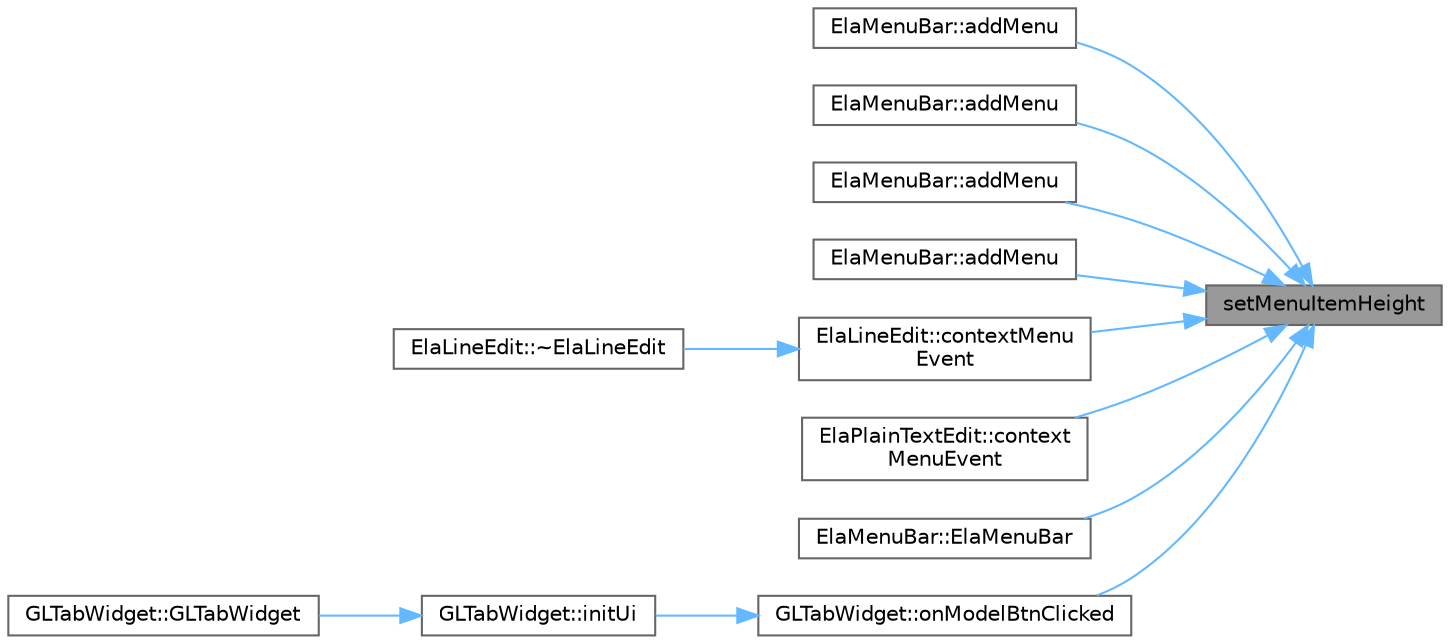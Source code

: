 digraph "setMenuItemHeight"
{
 // LATEX_PDF_SIZE
  bgcolor="transparent";
  edge [fontname=Helvetica,fontsize=10,labelfontname=Helvetica,labelfontsize=10];
  node [fontname=Helvetica,fontsize=10,shape=box,height=0.2,width=0.4];
  rankdir="RL";
  Node1 [id="Node000001",label="setMenuItemHeight",height=0.2,width=0.4,color="gray40", fillcolor="grey60", style="filled", fontcolor="black",tooltip="设置菜单项高度"];
  Node1 -> Node2 [id="edge1_Node000001_Node000002",dir="back",color="steelblue1",style="solid",tooltip=" "];
  Node2 [id="Node000002",label="ElaMenuBar::addMenu",height=0.2,width=0.4,color="grey40", fillcolor="white", style="filled",URL="$class_ela_menu_bar.html#a683e89fa3744a2c350a5668aa60c4a6e",tooltip="添加新菜单（带图标）"];
  Node1 -> Node3 [id="edge2_Node000001_Node000003",dir="back",color="steelblue1",style="solid",tooltip=" "];
  Node3 [id="Node000003",label="ElaMenuBar::addMenu",height=0.2,width=0.4,color="grey40", fillcolor="white", style="filled",URL="$class_ela_menu_bar.html#a95d76d07dd760f4d7608d4e0a575d3fd",tooltip="添加新菜单（仅标题）"];
  Node1 -> Node4 [id="edge3_Node000001_Node000004",dir="back",color="steelblue1",style="solid",tooltip=" "];
  Node4 [id="Node000004",label="ElaMenuBar::addMenu",height=0.2,width=0.4,color="grey40", fillcolor="white", style="filled",URL="$class_ela_menu_bar.html#aaf14420087c681d7b7be2d1c8e36a7ad",tooltip="添加新菜单（带 Ela 图标）"];
  Node1 -> Node5 [id="edge4_Node000001_Node000005",dir="back",color="steelblue1",style="solid",tooltip=" "];
  Node5 [id="Node000005",label="ElaMenuBar::addMenu",height=0.2,width=0.4,color="grey40", fillcolor="white", style="filled",URL="$class_ela_menu_bar.html#a964db201b4bb2e74913997d756de6e82",tooltip="添加现有菜单"];
  Node1 -> Node6 [id="edge5_Node000001_Node000006",dir="back",color="steelblue1",style="solid",tooltip=" "];
  Node6 [id="Node000006",label="ElaLineEdit::contextMenu\lEvent",height=0.2,width=0.4,color="grey40", fillcolor="white", style="filled",URL="$class_ela_line_edit.html#a44332bad57b7f2706a832fd623853492",tooltip=" "];
  Node6 -> Node7 [id="edge6_Node000006_Node000007",dir="back",color="steelblue1",style="solid",tooltip=" "];
  Node7 [id="Node000007",label="ElaLineEdit::~ElaLineEdit",height=0.2,width=0.4,color="grey40", fillcolor="white", style="filled",URL="$class_ela_line_edit.html#a8bff38e5aa38ad71a88f34e1118541f1",tooltip="新增"];
  Node1 -> Node8 [id="edge7_Node000001_Node000008",dir="back",color="steelblue1",style="solid",tooltip=" "];
  Node8 [id="Node000008",label="ElaPlainTextEdit::context\lMenuEvent",height=0.2,width=0.4,color="grey40", fillcolor="white", style="filled",URL="$class_ela_plain_text_edit.html#a44332bad57b7f2706a832fd623853492",tooltip="上下文菜单事件处理"];
  Node1 -> Node9 [id="edge8_Node000001_Node000009",dir="back",color="steelblue1",style="solid",tooltip=" "];
  Node9 [id="Node000009",label="ElaMenuBar::ElaMenuBar",height=0.2,width=0.4,color="grey40", fillcolor="white", style="filled",URL="$class_ela_menu_bar.html#a201d651eec4df847adbda6e88ba67254",tooltip="构造函数，初始化菜单栏"];
  Node1 -> Node10 [id="edge9_Node000001_Node000010",dir="back",color="steelblue1",style="solid",tooltip=" "];
  Node10 [id="Node000010",label="GLTabWidget::onModelBtnClicked",height=0.2,width=0.4,color="grey40", fillcolor="white", style="filled",URL="$class_g_l_tab_widget.html#a79cd603a3b352bc991790c69aeae212a",tooltip="模式按钮点击槽函数"];
  Node10 -> Node11 [id="edge10_Node000010_Node000011",dir="back",color="steelblue1",style="solid",tooltip=" "];
  Node11 [id="Node000011",label="GLTabWidget::initUi",height=0.2,width=0.4,color="grey40", fillcolor="white", style="filled",URL="$class_g_l_tab_widget.html#afba6e95967cc3eb25fd518f7bde6ec04",tooltip="初始化界面"];
  Node11 -> Node12 [id="edge11_Node000011_Node000012",dir="back",color="steelblue1",style="solid",tooltip=" "];
  Node12 [id="Node000012",label="GLTabWidget::GLTabWidget",height=0.2,width=0.4,color="grey40", fillcolor="white", style="filled",URL="$class_g_l_tab_widget.html#acf273a069a5b1975e841029f169e76ef",tooltip="构造函数，初始化推荐界面"];
}
